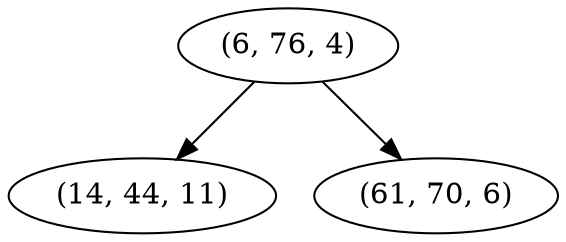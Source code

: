 digraph tree {
    "(6, 76, 4)";
    "(14, 44, 11)";
    "(61, 70, 6)";
    "(6, 76, 4)" -> "(14, 44, 11)";
    "(6, 76, 4)" -> "(61, 70, 6)";
}
